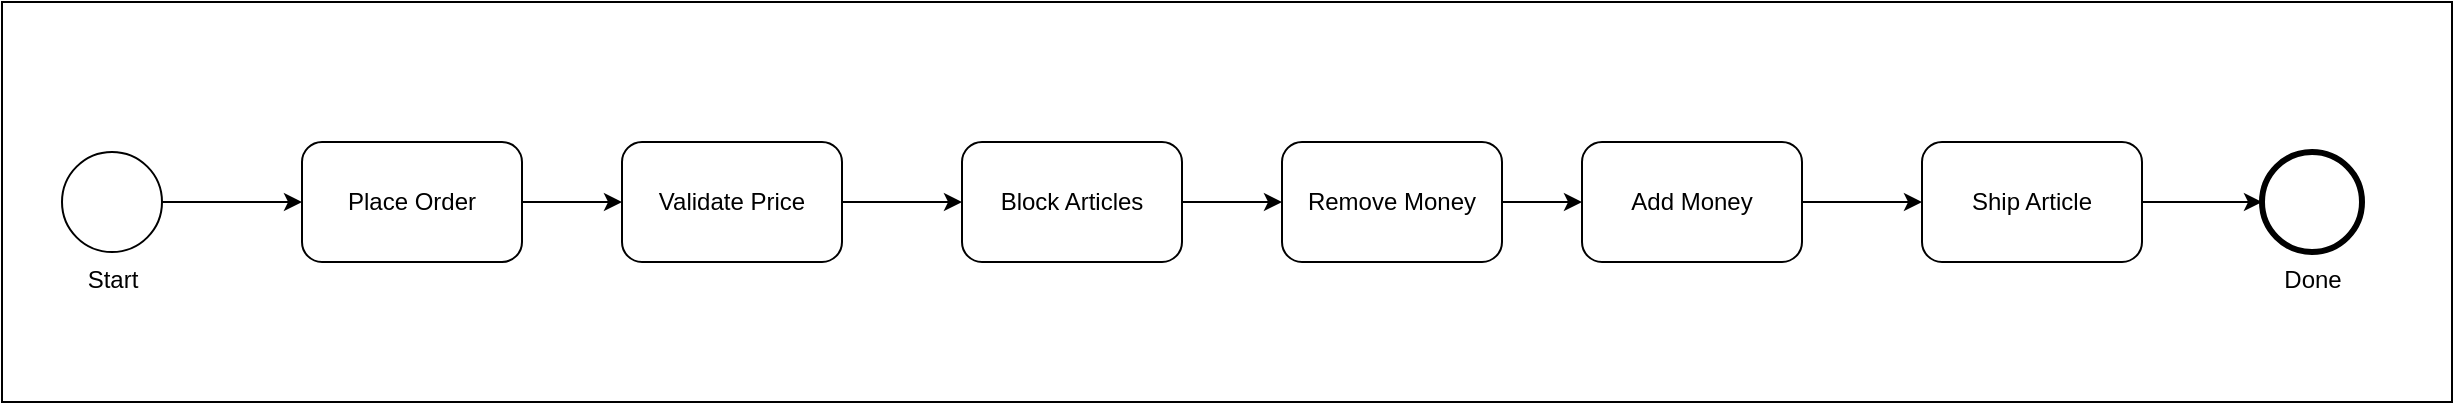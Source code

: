 <mxfile version="21.5.0" type="device">
  <diagram name="Seite-1" id="STAkD6NcpjRA_2JzHNV6">
    <mxGraphModel dx="2033" dy="1978" grid="1" gridSize="10" guides="1" tooltips="1" connect="1" arrows="1" fold="1" page="1" pageScale="1" pageWidth="827" pageHeight="1169" math="0" shadow="0">
      <root>
        <mxCell id="0" />
        <mxCell id="1" parent="0" />
        <mxCell id="lLaOIxCg05S6swRCs4tT-16" value="" style="rounded=0;whiteSpace=wrap;html=1;" parent="1" vertex="1">
          <mxGeometry x="-580" y="-1000" width="1225" height="200" as="geometry" />
        </mxCell>
        <mxCell id="lLaOIxCg05S6swRCs4tT-1" style="edgeStyle=orthogonalEdgeStyle;rounded=0;orthogonalLoop=1;jettySize=auto;html=1;entryX=0;entryY=0.5;entryDx=0;entryDy=0;entryPerimeter=0;" parent="1" source="lLaOIxCg05S6swRCs4tT-2" target="lLaOIxCg05S6swRCs4tT-4" edge="1">
          <mxGeometry relative="1" as="geometry" />
        </mxCell>
        <mxCell id="lLaOIxCg05S6swRCs4tT-2" value="Place Order" style="points=[[0.25,0,0],[0.5,0,0],[0.75,0,0],[1,0.25,0],[1,0.5,0],[1,0.75,0],[0.75,1,0],[0.5,1,0],[0.25,1,0],[0,0.75,0],[0,0.5,0],[0,0.25,0]];shape=mxgraph.bpmn.task;whiteSpace=wrap;rectStyle=rounded;size=10;html=1;container=1;expand=0;collapsible=0;taskMarker=abstract;" parent="1" vertex="1">
          <mxGeometry x="-430" y="-930" width="110" height="60" as="geometry" />
        </mxCell>
        <mxCell id="lLaOIxCg05S6swRCs4tT-3" style="edgeStyle=orthogonalEdgeStyle;rounded=0;orthogonalLoop=1;jettySize=auto;html=1;entryX=0;entryY=0.5;entryDx=0;entryDy=0;entryPerimeter=0;" parent="1" source="lLaOIxCg05S6swRCs4tT-4" target="lLaOIxCg05S6swRCs4tT-6" edge="1">
          <mxGeometry relative="1" as="geometry" />
        </mxCell>
        <mxCell id="lLaOIxCg05S6swRCs4tT-4" value="Validate Price" style="points=[[0.25,0,0],[0.5,0,0],[0.75,0,0],[1,0.25,0],[1,0.5,0],[1,0.75,0],[0.75,1,0],[0.5,1,0],[0.25,1,0],[0,0.75,0],[0,0.5,0],[0,0.25,0]];shape=mxgraph.bpmn.task;whiteSpace=wrap;rectStyle=rounded;size=10;html=1;container=1;expand=0;collapsible=0;taskMarker=abstract;" parent="1" vertex="1">
          <mxGeometry x="-270" y="-930" width="110" height="60" as="geometry" />
        </mxCell>
        <mxCell id="lLaOIxCg05S6swRCs4tT-5" style="edgeStyle=orthogonalEdgeStyle;rounded=0;orthogonalLoop=1;jettySize=auto;html=1;entryX=0;entryY=0.5;entryDx=0;entryDy=0;entryPerimeter=0;" parent="1" source="lLaOIxCg05S6swRCs4tT-6" target="lLaOIxCg05S6swRCs4tT-8" edge="1">
          <mxGeometry relative="1" as="geometry" />
        </mxCell>
        <mxCell id="lLaOIxCg05S6swRCs4tT-6" value="Block Articles" style="points=[[0.25,0,0],[0.5,0,0],[0.75,0,0],[1,0.25,0],[1,0.5,0],[1,0.75,0],[0.75,1,0],[0.5,1,0],[0.25,1,0],[0,0.75,0],[0,0.5,0],[0,0.25,0]];shape=mxgraph.bpmn.task;whiteSpace=wrap;rectStyle=rounded;size=10;html=1;container=1;expand=0;collapsible=0;taskMarker=abstract;" parent="1" vertex="1">
          <mxGeometry x="-100" y="-930" width="110" height="60" as="geometry" />
        </mxCell>
        <mxCell id="lLaOIxCg05S6swRCs4tT-7" style="edgeStyle=orthogonalEdgeStyle;rounded=0;orthogonalLoop=1;jettySize=auto;html=1;entryX=0;entryY=0.5;entryDx=0;entryDy=0;entryPerimeter=0;" parent="1" source="lLaOIxCg05S6swRCs4tT-8" target="lLaOIxCg05S6swRCs4tT-10" edge="1">
          <mxGeometry relative="1" as="geometry" />
        </mxCell>
        <mxCell id="lLaOIxCg05S6swRCs4tT-8" value="Remove Money" style="points=[[0.25,0,0],[0.5,0,0],[0.75,0,0],[1,0.25,0],[1,0.5,0],[1,0.75,0],[0.75,1,0],[0.5,1,0],[0.25,1,0],[0,0.75,0],[0,0.5,0],[0,0.25,0]];shape=mxgraph.bpmn.task;whiteSpace=wrap;rectStyle=rounded;size=10;html=1;container=1;expand=0;collapsible=0;taskMarker=abstract;" parent="1" vertex="1">
          <mxGeometry x="60" y="-930" width="110" height="60" as="geometry" />
        </mxCell>
        <mxCell id="lLaOIxCg05S6swRCs4tT-9" style="edgeStyle=orthogonalEdgeStyle;rounded=0;orthogonalLoop=1;jettySize=auto;html=1;entryX=0;entryY=0.5;entryDx=0;entryDy=0;entryPerimeter=0;" parent="1" source="lLaOIxCg05S6swRCs4tT-10" target="lLaOIxCg05S6swRCs4tT-15" edge="1">
          <mxGeometry relative="1" as="geometry">
            <mxPoint x="378" y="-900" as="targetPoint" />
          </mxGeometry>
        </mxCell>
        <mxCell id="lLaOIxCg05S6swRCs4tT-10" value="Add Money" style="points=[[0.25,0,0],[0.5,0,0],[0.75,0,0],[1,0.25,0],[1,0.5,0],[1,0.75,0],[0.75,1,0],[0.5,1,0],[0.25,1,0],[0,0.75,0],[0,0.5,0],[0,0.25,0]];shape=mxgraph.bpmn.task;whiteSpace=wrap;rectStyle=rounded;size=10;html=1;container=1;expand=0;collapsible=0;taskMarker=abstract;" parent="1" vertex="1">
          <mxGeometry x="210" y="-930" width="110" height="60" as="geometry" />
        </mxCell>
        <mxCell id="lLaOIxCg05S6swRCs4tT-11" style="edgeStyle=orthogonalEdgeStyle;rounded=0;orthogonalLoop=1;jettySize=auto;html=1;entryX=0;entryY=0.5;entryDx=0;entryDy=0;entryPerimeter=0;exitX=1;exitY=0.5;exitDx=0;exitDy=0;exitPerimeter=0;" parent="1" source="lLaOIxCg05S6swRCs4tT-15" target="lLaOIxCg05S6swRCs4tT-12" edge="1">
          <mxGeometry relative="1" as="geometry">
            <mxPoint x="670" y="-900" as="sourcePoint" />
          </mxGeometry>
        </mxCell>
        <mxCell id="lLaOIxCg05S6swRCs4tT-12" value="Done" style="points=[[0.145,0.145,0],[0.5,0,0],[0.855,0.145,0],[1,0.5,0],[0.855,0.855,0],[0.5,1,0],[0.145,0.855,0],[0,0.5,0]];shape=mxgraph.bpmn.event;html=1;verticalLabelPosition=bottom;labelBackgroundColor=#ffffff;verticalAlign=top;align=center;perimeter=ellipsePerimeter;outlineConnect=0;aspect=fixed;outline=end;symbol=terminate2;" parent="1" vertex="1">
          <mxGeometry x="550" y="-925" width="50" height="50" as="geometry" />
        </mxCell>
        <mxCell id="lLaOIxCg05S6swRCs4tT-13" style="edgeStyle=orthogonalEdgeStyle;rounded=0;orthogonalLoop=1;jettySize=auto;html=1;entryX=0;entryY=0.5;entryDx=0;entryDy=0;entryPerimeter=0;" parent="1" source="lLaOIxCg05S6swRCs4tT-14" target="lLaOIxCg05S6swRCs4tT-2" edge="1">
          <mxGeometry relative="1" as="geometry" />
        </mxCell>
        <mxCell id="lLaOIxCg05S6swRCs4tT-14" value="Start" style="points=[[0.145,0.145,0],[0.5,0,0],[0.855,0.145,0],[1,0.5,0],[0.855,0.855,0],[0.5,1,0],[0.145,0.855,0],[0,0.5,0]];shape=mxgraph.bpmn.event;html=1;verticalLabelPosition=bottom;labelBackgroundColor=#ffffff;verticalAlign=top;align=center;perimeter=ellipsePerimeter;outlineConnect=0;aspect=fixed;outline=standard;symbol=general;" parent="1" vertex="1">
          <mxGeometry x="-550" y="-925" width="50" height="50" as="geometry" />
        </mxCell>
        <mxCell id="lLaOIxCg05S6swRCs4tT-15" value="Ship Article" style="points=[[0.25,0,0],[0.5,0,0],[0.75,0,0],[1,0.25,0],[1,0.5,0],[1,0.75,0],[0.75,1,0],[0.5,1,0],[0.25,1,0],[0,0.75,0],[0,0.5,0],[0,0.25,0]];shape=mxgraph.bpmn.task;whiteSpace=wrap;rectStyle=rounded;size=10;html=1;container=1;expand=0;collapsible=0;taskMarker=abstract;" parent="1" vertex="1">
          <mxGeometry x="380" y="-930" width="110" height="60" as="geometry" />
        </mxCell>
      </root>
    </mxGraphModel>
  </diagram>
</mxfile>
